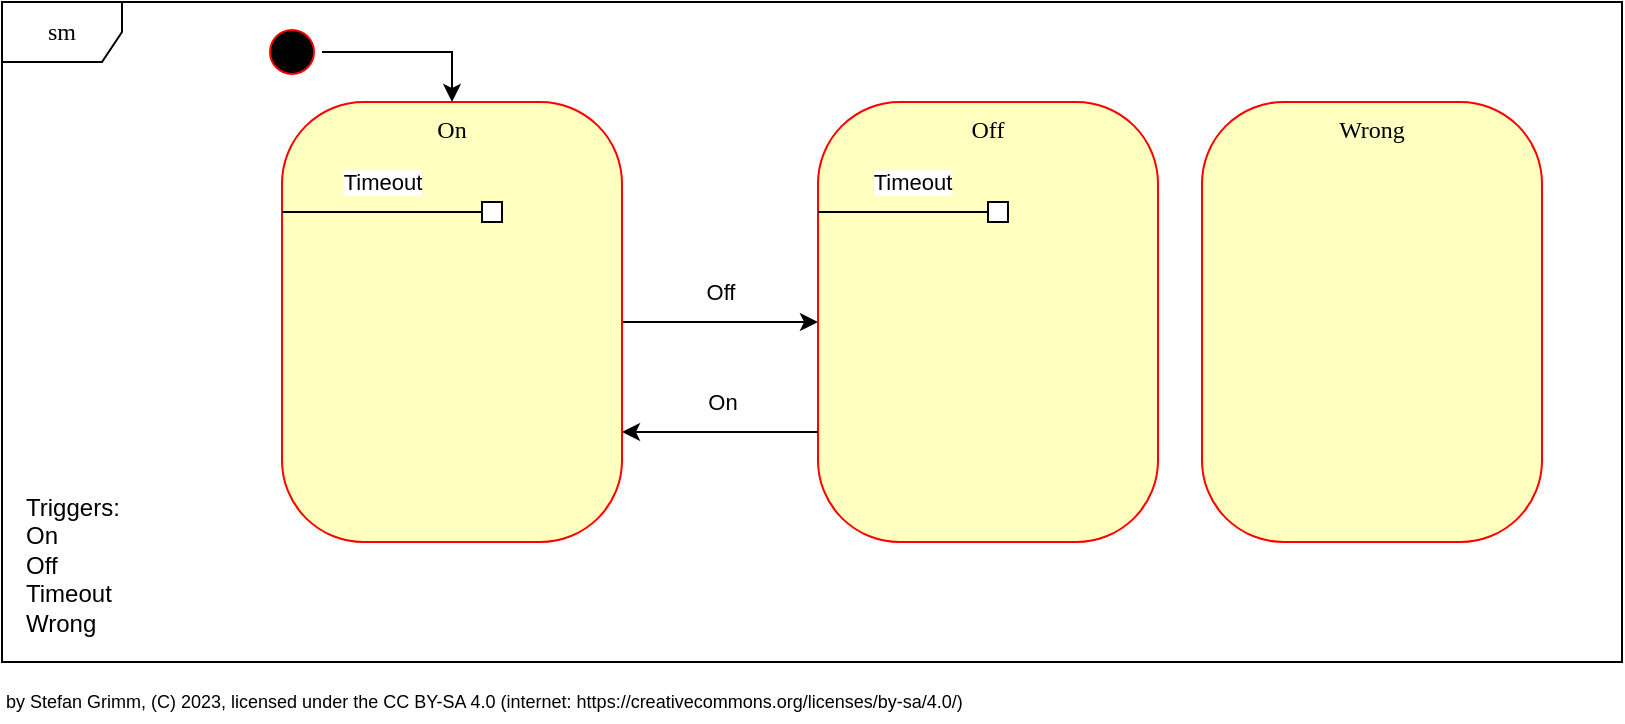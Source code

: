 <mxfile version="21.6.6" type="device">
  <diagram id="YKBjTKGMOBF2p5uhFZQw" name="Sefl and re-entrance">
    <mxGraphModel dx="842" dy="721" grid="1" gridSize="10" guides="1" tooltips="1" connect="1" arrows="1" fold="1" page="1" pageScale="1" pageWidth="850" pageHeight="1100" math="0" shadow="0">
      <root>
        <mxCell id="0" />
        <mxCell id="1" parent="0" />
        <mxCell id="twPTelytEAIwxnEzPvE8-1" value="sm" style="shape=umlFrame;whiteSpace=wrap;html=1;rounded=1;shadow=0;comic=0;labelBackgroundColor=none;strokeWidth=1;fontFamily=Verdana;fontSize=12;align=center;" parent="1" vertex="1">
          <mxGeometry x="30" y="30" width="810" height="330" as="geometry" />
        </mxCell>
        <mxCell id="_rrB8YRX0DrZ2EH2kqbe-18" value="Off" style="edgeStyle=orthogonalEdgeStyle;rounded=0;orthogonalLoop=1;jettySize=auto;html=1;entryX=0;entryY=0.5;entryDx=0;entryDy=0;exitX=1;exitY=0.5;exitDx=0;exitDy=0;" parent="1" source="twPTelytEAIwxnEzPvE8-2" target="_rrB8YRX0DrZ2EH2kqbe-9" edge="1">
          <mxGeometry y="15" relative="1" as="geometry">
            <mxPoint x="340" y="260" as="sourcePoint" />
            <mxPoint x="438" y="260" as="targetPoint" />
            <mxPoint as="offset" />
          </mxGeometry>
        </mxCell>
        <mxCell id="twPTelytEAIwxnEzPvE8-2" value="On" style="rounded=1;whiteSpace=wrap;html=1;arcSize=24;fillColor=#ffffc0;strokeColor=#ff0000;shadow=0;comic=0;labelBackgroundColor=none;fontFamily=Verdana;fontSize=12;fontColor=#000000;align=center;verticalAlign=top;" parent="1" vertex="1">
          <mxGeometry x="170" y="80" width="170" height="220" as="geometry" />
        </mxCell>
        <mxCell id="twPTelytEAIwxnEzPvE8-8" style="edgeStyle=orthogonalEdgeStyle;rounded=0;orthogonalLoop=1;jettySize=auto;html=1;entryX=0.5;entryY=0;entryDx=0;entryDy=0;" parent="1" source="twPTelytEAIwxnEzPvE8-9" target="twPTelytEAIwxnEzPvE8-2" edge="1">
          <mxGeometry relative="1" as="geometry">
            <Array as="points">
              <mxPoint x="255" y="55" />
            </Array>
          </mxGeometry>
        </mxCell>
        <mxCell id="twPTelytEAIwxnEzPvE8-9" value="" style="ellipse;html=1;shape=startState;fillColor=#000000;strokeColor=#ff0000;rounded=1;shadow=0;comic=0;labelBackgroundColor=none;fontFamily=Verdana;fontSize=12;fontColor=#000000;align=center;direction=south;" parent="1" vertex="1">
          <mxGeometry x="160" y="40" width="30" height="30" as="geometry" />
        </mxCell>
        <mxCell id="8lL4V4ylc4chIpqy5Nob-13" value="Timeout" style="endArrow=none;html=1;rounded=0;exitX=0;exitY=0.5;exitDx=0;exitDy=0;entryX=0;entryY=0.25;entryDx=0;entryDy=0;" parent="1" source="8lL4V4ylc4chIpqy5Nob-14" target="twPTelytEAIwxnEzPvE8-2" edge="1">
          <mxGeometry y="-15" width="50" height="50" relative="1" as="geometry">
            <mxPoint x="360" y="230" as="sourcePoint" />
            <mxPoint x="410" y="320" as="targetPoint" />
            <Array as="points" />
            <mxPoint as="offset" />
          </mxGeometry>
        </mxCell>
        <mxCell id="8lL4V4ylc4chIpqy5Nob-14" value="" style="whiteSpace=wrap;html=1;aspect=fixed;" parent="1" vertex="1">
          <mxGeometry x="270" y="130" width="10" height="10" as="geometry" />
        </mxCell>
        <mxCell id="_rrB8YRX0DrZ2EH2kqbe-9" value="Off" style="rounded=1;whiteSpace=wrap;html=1;arcSize=24;fillColor=#ffffc0;strokeColor=#ff0000;shadow=0;comic=0;labelBackgroundColor=none;fontFamily=Verdana;fontSize=12;fontColor=#000000;align=center;verticalAlign=top;" parent="1" vertex="1">
          <mxGeometry x="438" y="80" width="170" height="220" as="geometry" />
        </mxCell>
        <mxCell id="_rrB8YRX0DrZ2EH2kqbe-10" value="Timeout" style="endArrow=none;html=1;rounded=0;exitX=0;exitY=0.5;exitDx=0;exitDy=0;entryX=0;entryY=0.25;entryDx=0;entryDy=0;" parent="1" source="_rrB8YRX0DrZ2EH2kqbe-12" target="_rrB8YRX0DrZ2EH2kqbe-9" edge="1">
          <mxGeometry x="-0.111" y="-15" width="50" height="50" relative="1" as="geometry">
            <mxPoint x="560" y="230" as="sourcePoint" />
            <mxPoint x="610" y="320" as="targetPoint" />
            <Array as="points" />
            <mxPoint as="offset" />
          </mxGeometry>
        </mxCell>
        <mxCell id="_rrB8YRX0DrZ2EH2kqbe-12" value="" style="whiteSpace=wrap;html=1;aspect=fixed;" parent="1" vertex="1">
          <mxGeometry x="523" y="130" width="10" height="10" as="geometry" />
        </mxCell>
        <mxCell id="QMokryFTBzUSh5FWrxVi-1" value="by Stefan Grimm, (C) 2023, licensed under the CC BY-SA 4.0 (internet: https://creativecommons.org/licenses/by-sa/4.0/)" style="text;html=1;strokeColor=none;fillColor=none;align=left;verticalAlign=middle;whiteSpace=wrap;rounded=0;fontSize=9;" vertex="1" parent="1">
          <mxGeometry x="30" y="370" width="500" height="20" as="geometry" />
        </mxCell>
        <mxCell id="QMokryFTBzUSh5FWrxVi-2" value="Triggers:&lt;br&gt;On&lt;br&gt;Off&lt;br&gt;Timeout&lt;br&gt;Wrong" style="text;html=1;strokeColor=none;fillColor=none;align=left;verticalAlign=bottom;whiteSpace=wrap;rounded=0;" vertex="1" parent="1">
          <mxGeometry x="40" y="240" width="100" height="110" as="geometry" />
        </mxCell>
        <mxCell id="QMokryFTBzUSh5FWrxVi-5" value="On" style="edgeStyle=orthogonalEdgeStyle;rounded=0;orthogonalLoop=1;jettySize=auto;html=1;exitX=0;exitY=0.75;exitDx=0;exitDy=0;entryX=1;entryY=0.75;entryDx=0;entryDy=0;" edge="1" parent="1" source="_rrB8YRX0DrZ2EH2kqbe-9" target="twPTelytEAIwxnEzPvE8-2">
          <mxGeometry x="-0.02" y="-15" relative="1" as="geometry">
            <mxPoint x="340" y="320" as="sourcePoint" />
            <mxPoint x="438" y="320" as="targetPoint" />
            <mxPoint as="offset" />
          </mxGeometry>
        </mxCell>
        <mxCell id="QMokryFTBzUSh5FWrxVi-7" value="Wrong" style="rounded=1;whiteSpace=wrap;html=1;arcSize=24;fillColor=#ffffc0;strokeColor=#ff0000;shadow=0;comic=0;labelBackgroundColor=none;fontFamily=Verdana;fontSize=12;fontColor=#000000;align=center;verticalAlign=top;" vertex="1" parent="1">
          <mxGeometry x="630" y="80" width="170" height="220" as="geometry" />
        </mxCell>
      </root>
    </mxGraphModel>
  </diagram>
</mxfile>
